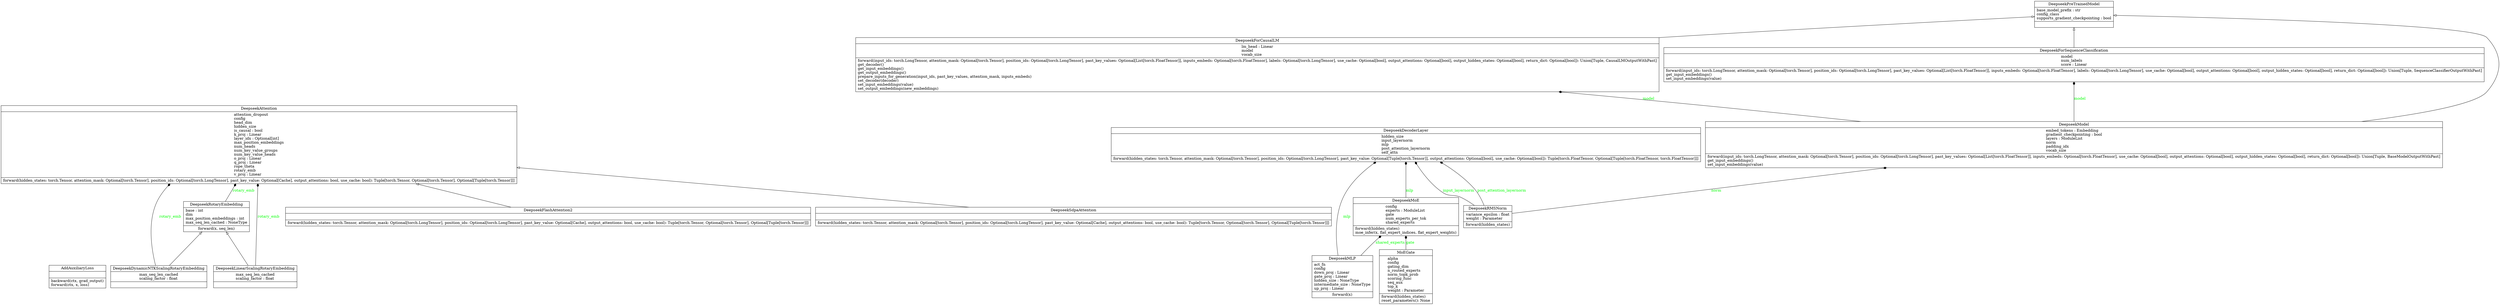 digraph "classes" {
rankdir=BT
charset="utf-8"
"modeling_deepseek.AddAuxiliaryLoss" [color="black", fontcolor="black", label=<{AddAuxiliaryLoss|<br ALIGN="LEFT"/>|backward(ctx, grad_output)<br ALIGN="LEFT"/>forward(ctx, x, loss)<br ALIGN="LEFT"/>}>, shape="record", style="solid"];
"modeling_deepseek.DeepseekAttention" [color="black", fontcolor="black", label=<{DeepseekAttention|attention_dropout<br ALIGN="LEFT"/>config<br ALIGN="LEFT"/>head_dim<br ALIGN="LEFT"/>hidden_size<br ALIGN="LEFT"/>is_causal : bool<br ALIGN="LEFT"/>k_proj : Linear<br ALIGN="LEFT"/>layer_idx : Optional[int]<br ALIGN="LEFT"/>max_position_embeddings<br ALIGN="LEFT"/>num_heads<br ALIGN="LEFT"/>num_key_value_groups<br ALIGN="LEFT"/>num_key_value_heads<br ALIGN="LEFT"/>o_proj : Linear<br ALIGN="LEFT"/>q_proj : Linear<br ALIGN="LEFT"/>rope_theta<br ALIGN="LEFT"/>rotary_emb<br ALIGN="LEFT"/>v_proj : Linear<br ALIGN="LEFT"/>|forward(hidden_states: torch.Tensor, attention_mask: Optional[torch.Tensor], position_ids: Optional[torch.LongTensor], past_key_value: Optional[Cache], output_attentions: bool, use_cache: bool): Tuple[torch.Tensor, Optional[torch.Tensor], Optional[Tuple[torch.Tensor]]]<br ALIGN="LEFT"/>}>, shape="record", style="solid"];
"modeling_deepseek.DeepseekDecoderLayer" [color="black", fontcolor="black", label=<{DeepseekDecoderLayer|hidden_size<br ALIGN="LEFT"/>input_layernorm<br ALIGN="LEFT"/>mlp<br ALIGN="LEFT"/>post_attention_layernorm<br ALIGN="LEFT"/>self_attn<br ALIGN="LEFT"/>|forward(hidden_states: torch.Tensor, attention_mask: Optional[torch.Tensor], position_ids: Optional[torch.LongTensor], past_key_value: Optional[Tuple[torch.Tensor]], output_attentions: Optional[bool], use_cache: Optional[bool]): Tuple[torch.FloatTensor, Optional[Tuple[torch.FloatTensor, torch.FloatTensor]]]<br ALIGN="LEFT"/>}>, shape="record", style="solid"];
"modeling_deepseek.DeepseekDynamicNTKScalingRotaryEmbedding" [color="black", fontcolor="black", label=<{DeepseekDynamicNTKScalingRotaryEmbedding|max_seq_len_cached<br ALIGN="LEFT"/>scaling_factor : float<br ALIGN="LEFT"/>|}>, shape="record", style="solid"];
"modeling_deepseek.DeepseekFlashAttention2" [color="black", fontcolor="black", label=<{DeepseekFlashAttention2|<br ALIGN="LEFT"/>|forward(hidden_states: torch.Tensor, attention_mask: Optional[torch.LongTensor], position_ids: Optional[torch.LongTensor], past_key_value: Optional[Cache], output_attentions: bool, use_cache: bool): Tuple[torch.Tensor, Optional[torch.Tensor], Optional[Tuple[torch.Tensor]]]<br ALIGN="LEFT"/>}>, shape="record", style="solid"];
"modeling_deepseek.DeepseekForCausalLM" [color="black", fontcolor="black", label=<{DeepseekForCausalLM|lm_head : Linear<br ALIGN="LEFT"/>model<br ALIGN="LEFT"/>vocab_size<br ALIGN="LEFT"/>|forward(input_ids: torch.LongTensor, attention_mask: Optional[torch.Tensor], position_ids: Optional[torch.LongTensor], past_key_values: Optional[List[torch.FloatTensor]], inputs_embeds: Optional[torch.FloatTensor], labels: Optional[torch.LongTensor], use_cache: Optional[bool], output_attentions: Optional[bool], output_hidden_states: Optional[bool], return_dict: Optional[bool]): Union[Tuple, CausalLMOutputWithPast]<br ALIGN="LEFT"/>get_decoder()<br ALIGN="LEFT"/>get_input_embeddings()<br ALIGN="LEFT"/>get_output_embeddings()<br ALIGN="LEFT"/>prepare_inputs_for_generation(input_ids, past_key_values, attention_mask, inputs_embeds)<br ALIGN="LEFT"/>set_decoder(decoder)<br ALIGN="LEFT"/>set_input_embeddings(value)<br ALIGN="LEFT"/>set_output_embeddings(new_embeddings)<br ALIGN="LEFT"/>}>, shape="record", style="solid"];
"modeling_deepseek.DeepseekForSequenceClassification" [color="black", fontcolor="black", label=<{DeepseekForSequenceClassification|model<br ALIGN="LEFT"/>num_labels<br ALIGN="LEFT"/>score : Linear<br ALIGN="LEFT"/>|forward(input_ids: torch.LongTensor, attention_mask: Optional[torch.Tensor], position_ids: Optional[torch.LongTensor], past_key_values: Optional[List[torch.FloatTensor]], inputs_embeds: Optional[torch.FloatTensor], labels: Optional[torch.LongTensor], use_cache: Optional[bool], output_attentions: Optional[bool], output_hidden_states: Optional[bool], return_dict: Optional[bool]): Union[Tuple, SequenceClassifierOutputWithPast]<br ALIGN="LEFT"/>get_input_embeddings()<br ALIGN="LEFT"/>set_input_embeddings(value)<br ALIGN="LEFT"/>}>, shape="record", style="solid"];
"modeling_deepseek.DeepseekLinearScalingRotaryEmbedding" [color="black", fontcolor="black", label=<{DeepseekLinearScalingRotaryEmbedding|max_seq_len_cached<br ALIGN="LEFT"/>scaling_factor : float<br ALIGN="LEFT"/>|}>, shape="record", style="solid"];
"modeling_deepseek.DeepseekMLP" [color="black", fontcolor="black", label=<{DeepseekMLP|act_fn<br ALIGN="LEFT"/>config<br ALIGN="LEFT"/>down_proj : Linear<br ALIGN="LEFT"/>gate_proj : Linear<br ALIGN="LEFT"/>hidden_size : NoneType<br ALIGN="LEFT"/>intermediate_size : NoneType<br ALIGN="LEFT"/>up_proj : Linear<br ALIGN="LEFT"/>|forward(x)<br ALIGN="LEFT"/>}>, shape="record", style="solid"];
"modeling_deepseek.DeepseekMoE" [color="black", fontcolor="black", label=<{DeepseekMoE|config<br ALIGN="LEFT"/>experts : ModuleList<br ALIGN="LEFT"/>gate<br ALIGN="LEFT"/>num_experts_per_tok<br ALIGN="LEFT"/>shared_experts<br ALIGN="LEFT"/>|forward(hidden_states)<br ALIGN="LEFT"/>moe_infer(x, flat_expert_indices, flat_expert_weights)<br ALIGN="LEFT"/>}>, shape="record", style="solid"];
"modeling_deepseek.DeepseekModel" [color="black", fontcolor="black", label=<{DeepseekModel|embed_tokens : Embedding<br ALIGN="LEFT"/>gradient_checkpointing : bool<br ALIGN="LEFT"/>layers : ModuleList<br ALIGN="LEFT"/>norm<br ALIGN="LEFT"/>padding_idx<br ALIGN="LEFT"/>vocab_size<br ALIGN="LEFT"/>|forward(input_ids: torch.LongTensor, attention_mask: Optional[torch.Tensor], position_ids: Optional[torch.LongTensor], past_key_values: Optional[List[torch.FloatTensor]], inputs_embeds: Optional[torch.FloatTensor], use_cache: Optional[bool], output_attentions: Optional[bool], output_hidden_states: Optional[bool], return_dict: Optional[bool]): Union[Tuple, BaseModelOutputWithPast]<br ALIGN="LEFT"/>get_input_embeddings()<br ALIGN="LEFT"/>set_input_embeddings(value)<br ALIGN="LEFT"/>}>, shape="record", style="solid"];
"modeling_deepseek.DeepseekPreTrainedModel" [color="black", fontcolor="black", label=<{DeepseekPreTrainedModel|base_model_prefix : str<br ALIGN="LEFT"/>config_class<br ALIGN="LEFT"/>supports_gradient_checkpointing : bool<br ALIGN="LEFT"/>|}>, shape="record", style="solid"];
"modeling_deepseek.DeepseekRMSNorm" [color="black", fontcolor="black", label=<{DeepseekRMSNorm|variance_epsilon : float<br ALIGN="LEFT"/>weight : Parameter<br ALIGN="LEFT"/>|forward(hidden_states)<br ALIGN="LEFT"/>}>, shape="record", style="solid"];
"modeling_deepseek.DeepseekRotaryEmbedding" [color="black", fontcolor="black", label=<{DeepseekRotaryEmbedding|base : int<br ALIGN="LEFT"/>dim<br ALIGN="LEFT"/>max_position_embeddings : int<br ALIGN="LEFT"/>max_seq_len_cached : NoneType<br ALIGN="LEFT"/>|forward(x, seq_len)<br ALIGN="LEFT"/>}>, shape="record", style="solid"];
"modeling_deepseek.DeepseekSdpaAttention" [color="black", fontcolor="black", label=<{DeepseekSdpaAttention|<br ALIGN="LEFT"/>|forward(hidden_states: torch.Tensor, attention_mask: Optional[torch.Tensor], position_ids: Optional[torch.LongTensor], past_key_value: Optional[Cache], output_attentions: bool, use_cache: bool): Tuple[torch.Tensor, Optional[torch.Tensor], Optional[Tuple[torch.Tensor]]]<br ALIGN="LEFT"/>}>, shape="record", style="solid"];
"modeling_deepseek.MoEGate" [color="black", fontcolor="black", label=<{MoEGate|alpha<br ALIGN="LEFT"/>config<br ALIGN="LEFT"/>gating_dim<br ALIGN="LEFT"/>n_routed_experts<br ALIGN="LEFT"/>norm_topk_prob<br ALIGN="LEFT"/>scoring_func<br ALIGN="LEFT"/>seq_aux<br ALIGN="LEFT"/>top_k<br ALIGN="LEFT"/>weight : Parameter<br ALIGN="LEFT"/>|forward(hidden_states)<br ALIGN="LEFT"/>reset_parameters(): None<br ALIGN="LEFT"/>}>, shape="record", style="solid"];
"modeling_deepseek.DeepseekDynamicNTKScalingRotaryEmbedding" -> "modeling_deepseek.DeepseekRotaryEmbedding" [arrowhead="empty", arrowtail="none"];
"modeling_deepseek.DeepseekFlashAttention2" -> "modeling_deepseek.DeepseekAttention" [arrowhead="empty", arrowtail="none"];
"modeling_deepseek.DeepseekForCausalLM" -> "modeling_deepseek.DeepseekPreTrainedModel" [arrowhead="empty", arrowtail="none"];
"modeling_deepseek.DeepseekForSequenceClassification" -> "modeling_deepseek.DeepseekPreTrainedModel" [arrowhead="empty", arrowtail="none"];
"modeling_deepseek.DeepseekLinearScalingRotaryEmbedding" -> "modeling_deepseek.DeepseekRotaryEmbedding" [arrowhead="empty", arrowtail="none"];
"modeling_deepseek.DeepseekModel" -> "modeling_deepseek.DeepseekPreTrainedModel" [arrowhead="empty", arrowtail="none"];
"modeling_deepseek.DeepseekSdpaAttention" -> "modeling_deepseek.DeepseekAttention" [arrowhead="empty", arrowtail="none"];
"modeling_deepseek.DeepseekDynamicNTKScalingRotaryEmbedding" -> "modeling_deepseek.DeepseekAttention" [arrowhead="diamond", arrowtail="none", fontcolor="green", label="rotary_emb", style="solid"];
"modeling_deepseek.DeepseekLinearScalingRotaryEmbedding" -> "modeling_deepseek.DeepseekAttention" [arrowhead="diamond", arrowtail="none", fontcolor="green", label="rotary_emb", style="solid"];
"modeling_deepseek.DeepseekMLP" -> "modeling_deepseek.DeepseekDecoderLayer" [arrowhead="diamond", arrowtail="none", fontcolor="green", label="mlp", style="solid"];
"modeling_deepseek.DeepseekMLP" -> "modeling_deepseek.DeepseekMoE" [arrowhead="diamond", arrowtail="none", fontcolor="green", label="shared_experts", style="solid"];
"modeling_deepseek.DeepseekMoE" -> "modeling_deepseek.DeepseekDecoderLayer" [arrowhead="diamond", arrowtail="none", fontcolor="green", label="mlp", style="solid"];
"modeling_deepseek.DeepseekModel" -> "modeling_deepseek.DeepseekForCausalLM" [arrowhead="diamond", arrowtail="none", fontcolor="green", label="model", style="solid"];
"modeling_deepseek.DeepseekModel" -> "modeling_deepseek.DeepseekForSequenceClassification" [arrowhead="diamond", arrowtail="none", fontcolor="green", label="model", style="solid"];
"modeling_deepseek.DeepseekRMSNorm" -> "modeling_deepseek.DeepseekDecoderLayer" [arrowhead="diamond", arrowtail="none", fontcolor="green", label="input_layernorm", style="solid"];
"modeling_deepseek.DeepseekRMSNorm" -> "modeling_deepseek.DeepseekDecoderLayer" [arrowhead="diamond", arrowtail="none", fontcolor="green", label="post_attention_layernorm", style="solid"];
"modeling_deepseek.DeepseekRMSNorm" -> "modeling_deepseek.DeepseekModel" [arrowhead="diamond", arrowtail="none", fontcolor="green", label="norm", style="solid"];
"modeling_deepseek.DeepseekRotaryEmbedding" -> "modeling_deepseek.DeepseekAttention" [arrowhead="diamond", arrowtail="none", fontcolor="green", label="rotary_emb", style="solid"];
"modeling_deepseek.MoEGate" -> "modeling_deepseek.DeepseekMoE" [arrowhead="diamond", arrowtail="none", fontcolor="green", label="gate", style="solid"];
}
